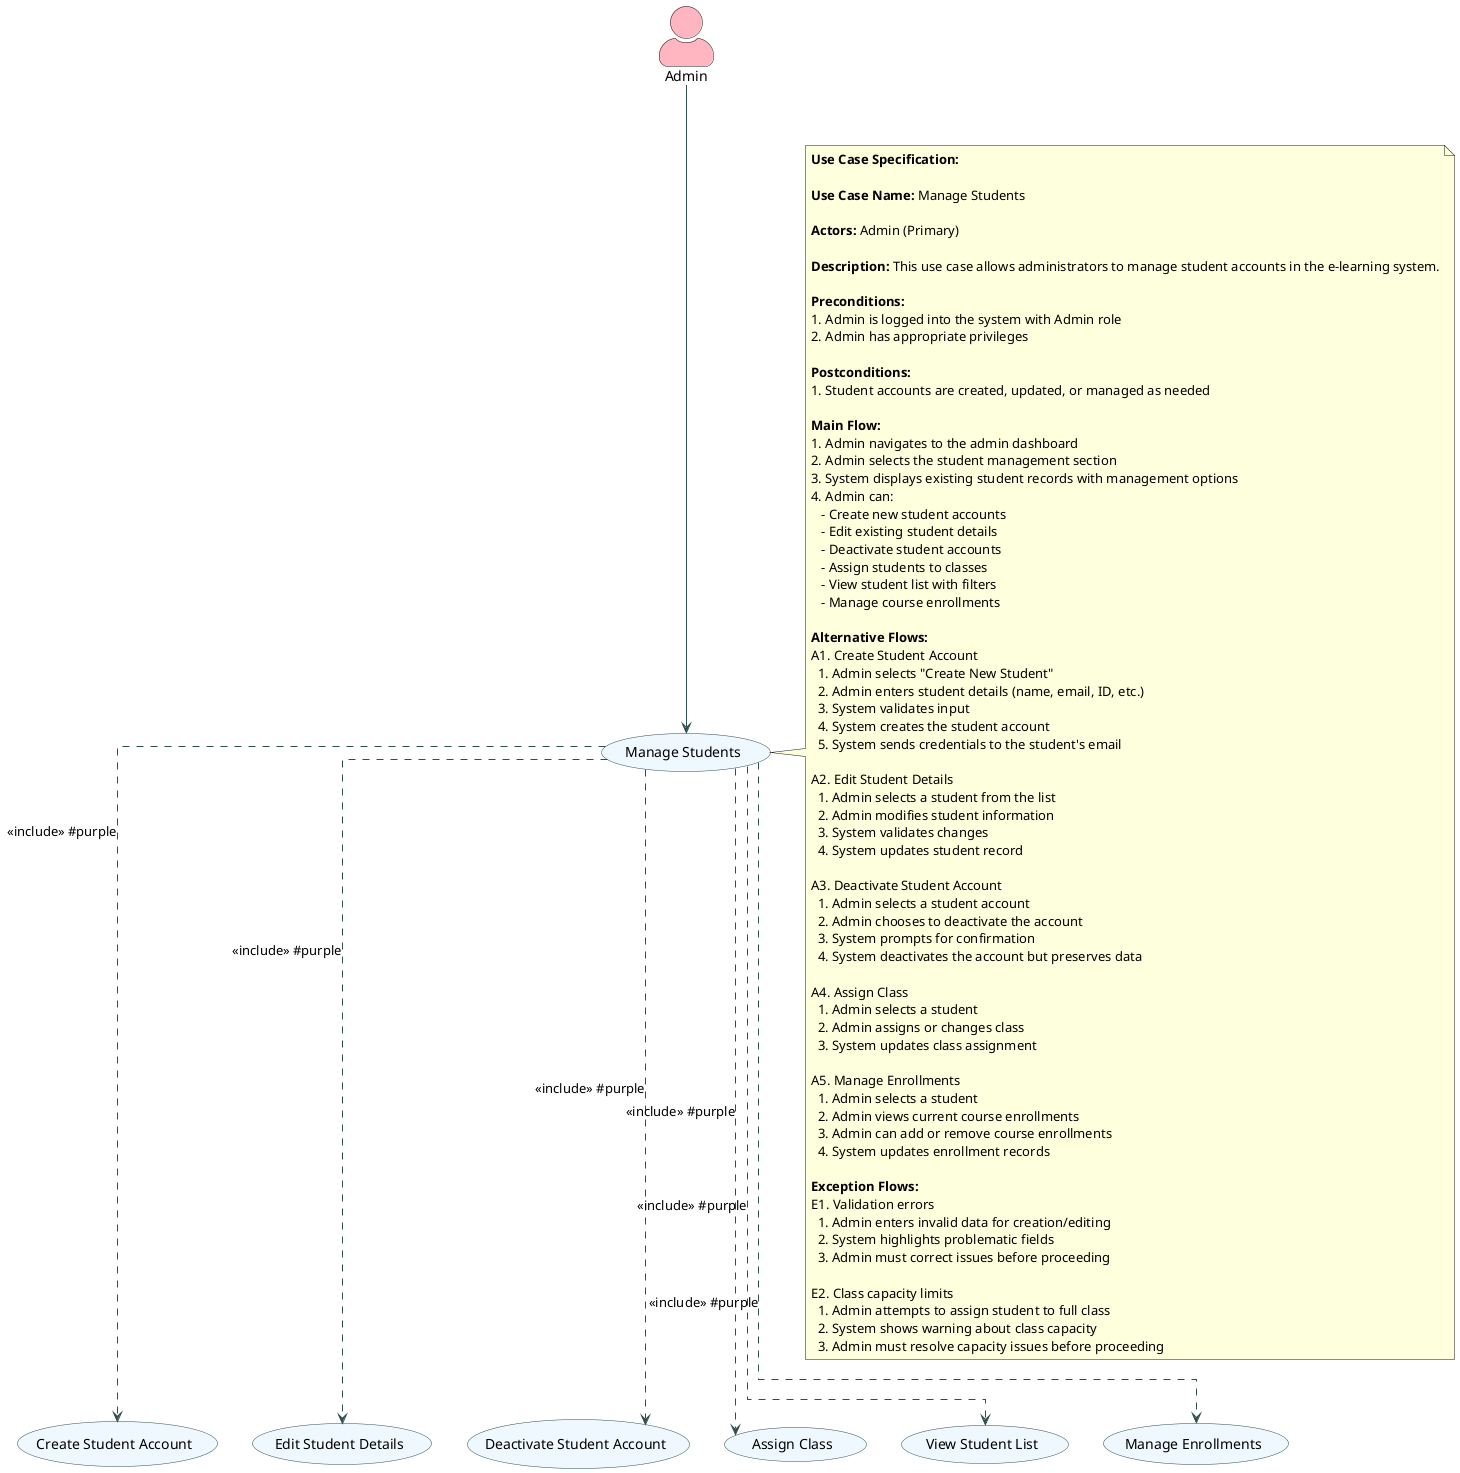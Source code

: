 @startuml
' Admin Student Management Use Case Diagram
skinparam usecase {
  BackgroundColor #f0f8ff
  BorderColor #2f4f4f
  ArrowColor #2f4f4f
}

skinparam actorStyle awesome
skinparam linetype ortho

' Define actors
actor "Admin" as admin #lightpink

' Define use cases
usecase "Manage Students" as managestudents
usecase "Create Student Account" as createStudent
usecase "Edit Student Details" as editStudent
usecase "Deactivate Student Account" as deactivateStudent
usecase "Assign Class" as assignClass
usecase "View Student List" as viewStudents
usecase "Manage Enrollments" as manageEnrollments

' Relationships
admin --> managestudents
managestudents ..> createStudent : <<include>> #purple
managestudents ..> editStudent : <<include>> #purple
managestudents ..> deactivateStudent : <<include>> #purple
managestudents ..> assignClass : <<include>> #purple
managestudents ..> viewStudents : <<include>> #purple
managestudents ..> manageEnrollments : <<include>> #purple

' Use case specification documentation
note right of managestudents
  <b>Use Case Specification:</b>
  
  <b>Use Case Name:</b> Manage Students
  
  <b>Actors:</b> Admin (Primary)
  
  <b>Description:</b> This use case allows administrators to manage student accounts in the e-learning system.
  
  <b>Preconditions:</b>
  1. Admin is logged into the system with Admin role
  2. Admin has appropriate privileges
  
  <b>Postconditions:</b>
  1. Student accounts are created, updated, or managed as needed
  
  <b>Main Flow:</b>
  1. Admin navigates to the admin dashboard
  2. Admin selects the student management section
  3. System displays existing student records with management options
  4. Admin can:
     - Create new student accounts
     - Edit existing student details
     - Deactivate student accounts
     - Assign students to classes
     - View student list with filters
     - Manage course enrollments
  
  <b>Alternative Flows:</b>
  A1. Create Student Account
    1. Admin selects "Create New Student"
    2. Admin enters student details (name, email, ID, etc.)
    3. System validates input
    4. System creates the student account
    5. System sends credentials to the student's email
  
  A2. Edit Student Details
    1. Admin selects a student from the list
    2. Admin modifies student information
    3. System validates changes
    4. System updates student record
  
  A3. Deactivate Student Account
    1. Admin selects a student account
    2. Admin chooses to deactivate the account
    3. System prompts for confirmation
    4. System deactivates the account but preserves data
  
  A4. Assign Class
    1. Admin selects a student
    2. Admin assigns or changes class
    3. System updates class assignment
  
  A5. Manage Enrollments
    1. Admin selects a student
    2. Admin views current course enrollments
    3. Admin can add or remove course enrollments
    4. System updates enrollment records
  
  <b>Exception Flows:</b>
  E1. Validation errors
    1. Admin enters invalid data for creation/editing
    2. System highlights problematic fields
    3. Admin must correct issues before proceeding
  
  E2. Class capacity limits
    1. Admin attempts to assign student to full class
    2. System shows warning about class capacity
    3. Admin must resolve capacity issues before proceeding
end note
@enduml 